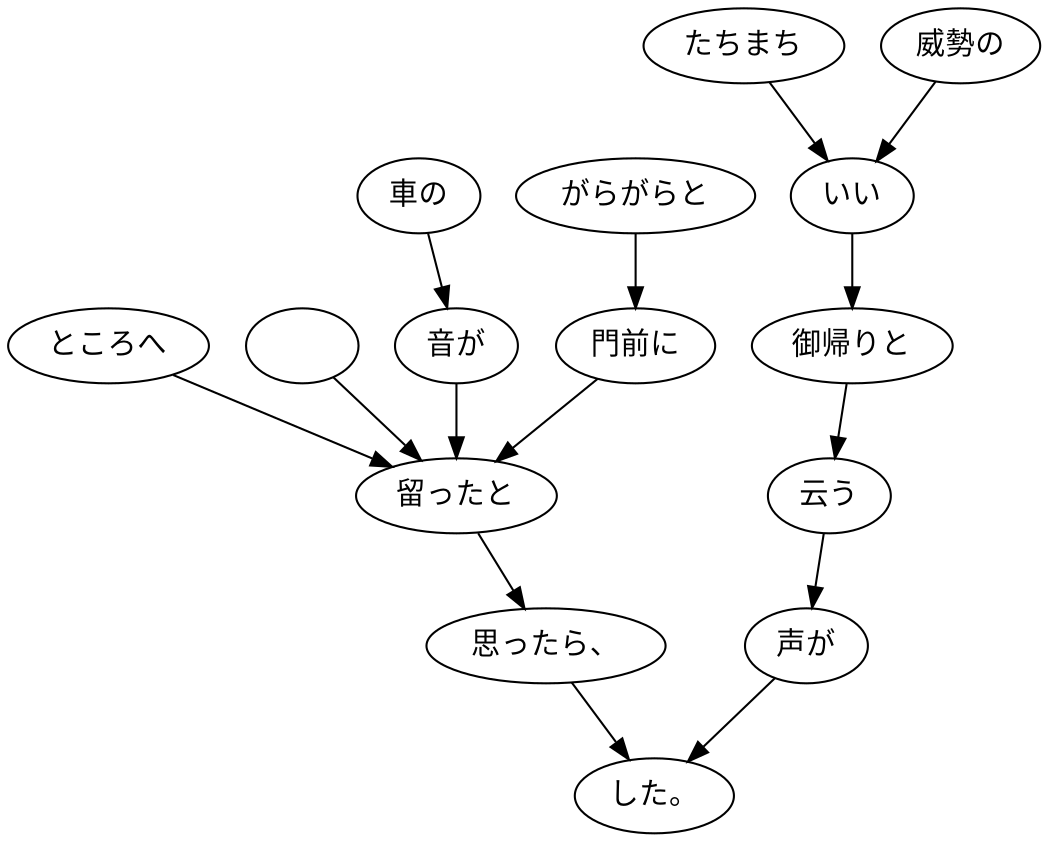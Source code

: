 digraph graph7022 {
	node0 [label="　"];
	node1 [label="ところへ"];
	node2 [label="車の"];
	node3 [label="音が"];
	node4 [label="がらがらと"];
	node5 [label="門前に"];
	node6 [label="留ったと"];
	node7 [label="思ったら、"];
	node8 [label="たちまち"];
	node9 [label="威勢の"];
	node10 [label="いい"];
	node11 [label="御帰りと"];
	node12 [label="云う"];
	node13 [label="声が"];
	node14 [label="した。"];
	node0 -> node6;
	node1 -> node6;
	node2 -> node3;
	node3 -> node6;
	node4 -> node5;
	node5 -> node6;
	node6 -> node7;
	node7 -> node14;
	node8 -> node10;
	node9 -> node10;
	node10 -> node11;
	node11 -> node12;
	node12 -> node13;
	node13 -> node14;
}
